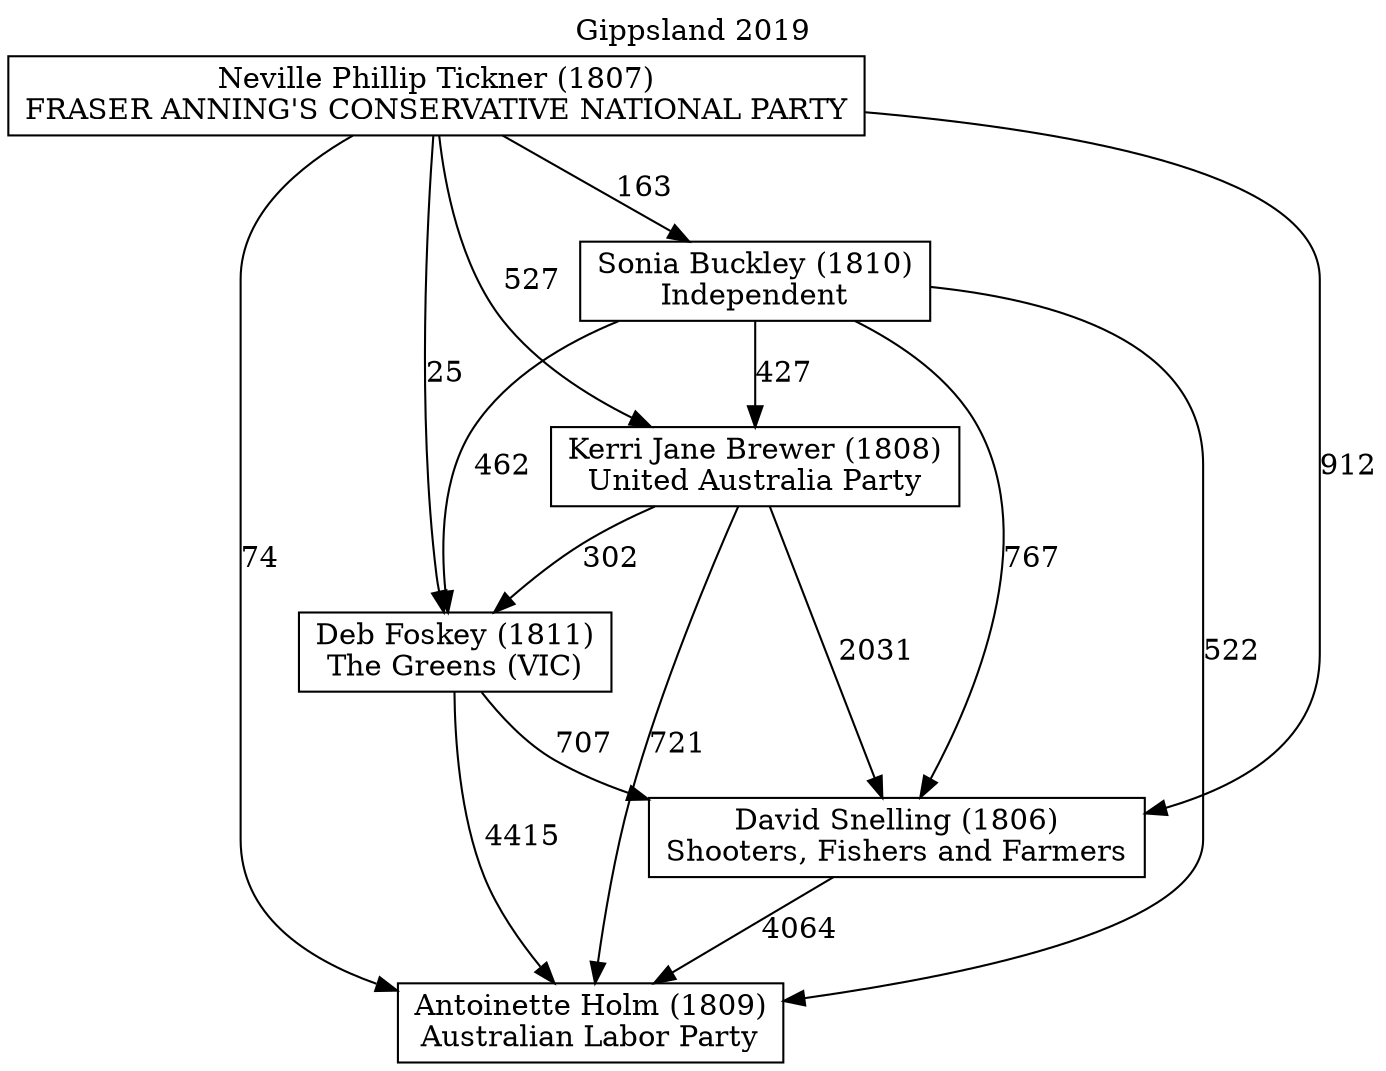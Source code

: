 // House preference flow
digraph "Antoinette Holm (1809)_Gippsland_2019" {
	graph [label="Gippsland 2019" labelloc=t mclimit=10]
	node [shape=box]
	"Antoinette Holm (1809)" [label="Antoinette Holm (1809)
Australian Labor Party"]
	"David Snelling (1806)" [label="David Snelling (1806)
Shooters, Fishers and Farmers"]
	"Deb Foskey (1811)" [label="Deb Foskey (1811)
The Greens (VIC)"]
	"Kerri Jane Brewer (1808)" [label="Kerri Jane Brewer (1808)
United Australia Party"]
	"Neville Phillip Tickner (1807)" [label="Neville Phillip Tickner (1807)
FRASER ANNING'S CONSERVATIVE NATIONAL PARTY"]
	"Sonia Buckley (1810)" [label="Sonia Buckley (1810)
Independent"]
	"David Snelling (1806)" -> "Antoinette Holm (1809)" [label=4064]
	"Deb Foskey (1811)" -> "Antoinette Holm (1809)" [label=4415]
	"Deb Foskey (1811)" -> "David Snelling (1806)" [label=707]
	"Kerri Jane Brewer (1808)" -> "Antoinette Holm (1809)" [label=721]
	"Kerri Jane Brewer (1808)" -> "David Snelling (1806)" [label=2031]
	"Kerri Jane Brewer (1808)" -> "Deb Foskey (1811)" [label=302]
	"Neville Phillip Tickner (1807)" -> "Antoinette Holm (1809)" [label=74]
	"Neville Phillip Tickner (1807)" -> "David Snelling (1806)" [label=912]
	"Neville Phillip Tickner (1807)" -> "Deb Foskey (1811)" [label=25]
	"Neville Phillip Tickner (1807)" -> "Kerri Jane Brewer (1808)" [label=527]
	"Neville Phillip Tickner (1807)" -> "Sonia Buckley (1810)" [label=163]
	"Sonia Buckley (1810)" -> "Antoinette Holm (1809)" [label=522]
	"Sonia Buckley (1810)" -> "David Snelling (1806)" [label=767]
	"Sonia Buckley (1810)" -> "Deb Foskey (1811)" [label=462]
	"Sonia Buckley (1810)" -> "Kerri Jane Brewer (1808)" [label=427]
}
